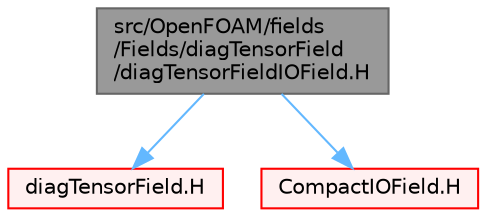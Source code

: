 digraph "src/OpenFOAM/fields/Fields/diagTensorField/diagTensorFieldIOField.H"
{
 // LATEX_PDF_SIZE
  bgcolor="transparent";
  edge [fontname=Helvetica,fontsize=10,labelfontname=Helvetica,labelfontsize=10];
  node [fontname=Helvetica,fontsize=10,shape=box,height=0.2,width=0.4];
  Node1 [id="Node000001",label="src/OpenFOAM/fields\l/Fields/diagTensorField\l/diagTensorFieldIOField.H",height=0.2,width=0.4,color="gray40", fillcolor="grey60", style="filled", fontcolor="black",tooltip=" "];
  Node1 -> Node2 [id="edge1_Node000001_Node000002",color="steelblue1",style="solid",tooltip=" "];
  Node2 [id="Node000002",label="diagTensorField.H",height=0.2,width=0.4,color="red", fillcolor="#FFF0F0", style="filled",URL="$diagTensorField_8H.html",tooltip=" "];
  Node1 -> Node186 [id="edge2_Node000001_Node000186",color="steelblue1",style="solid",tooltip=" "];
  Node186 [id="Node000186",label="CompactIOField.H",height=0.2,width=0.4,color="red", fillcolor="#FFF0F0", style="filled",URL="$CompactIOField_8H.html",tooltip=" "];
}
